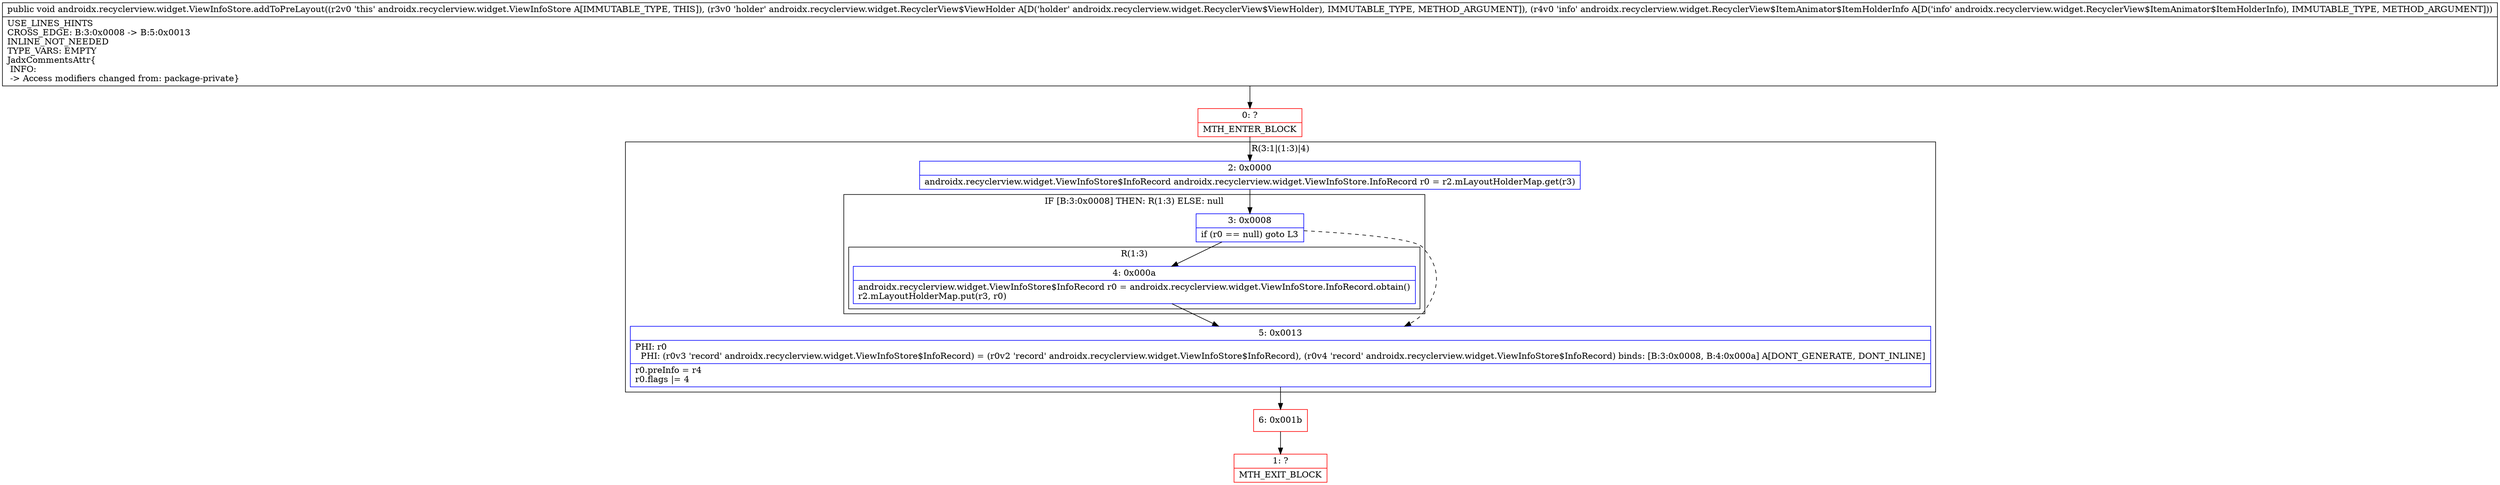 digraph "CFG forandroidx.recyclerview.widget.ViewInfoStore.addToPreLayout(Landroidx\/recyclerview\/widget\/RecyclerView$ViewHolder;Landroidx\/recyclerview\/widget\/RecyclerView$ItemAnimator$ItemHolderInfo;)V" {
subgraph cluster_Region_1535320725 {
label = "R(3:1|(1:3)|4)";
node [shape=record,color=blue];
Node_2 [shape=record,label="{2\:\ 0x0000|androidx.recyclerview.widget.ViewInfoStore$InfoRecord androidx.recyclerview.widget.ViewInfoStore.InfoRecord r0 = r2.mLayoutHolderMap.get(r3)\l}"];
subgraph cluster_IfRegion_189972100 {
label = "IF [B:3:0x0008] THEN: R(1:3) ELSE: null";
node [shape=record,color=blue];
Node_3 [shape=record,label="{3\:\ 0x0008|if (r0 == null) goto L3\l}"];
subgraph cluster_Region_1590421627 {
label = "R(1:3)";
node [shape=record,color=blue];
Node_4 [shape=record,label="{4\:\ 0x000a|androidx.recyclerview.widget.ViewInfoStore$InfoRecord r0 = androidx.recyclerview.widget.ViewInfoStore.InfoRecord.obtain()\lr2.mLayoutHolderMap.put(r3, r0)\l}"];
}
}
Node_5 [shape=record,label="{5\:\ 0x0013|PHI: r0 \l  PHI: (r0v3 'record' androidx.recyclerview.widget.ViewInfoStore$InfoRecord) = (r0v2 'record' androidx.recyclerview.widget.ViewInfoStore$InfoRecord), (r0v4 'record' androidx.recyclerview.widget.ViewInfoStore$InfoRecord) binds: [B:3:0x0008, B:4:0x000a] A[DONT_GENERATE, DONT_INLINE]\l|r0.preInfo = r4\lr0.flags \|= 4\l}"];
}
Node_0 [shape=record,color=red,label="{0\:\ ?|MTH_ENTER_BLOCK\l}"];
Node_6 [shape=record,color=red,label="{6\:\ 0x001b}"];
Node_1 [shape=record,color=red,label="{1\:\ ?|MTH_EXIT_BLOCK\l}"];
MethodNode[shape=record,label="{public void androidx.recyclerview.widget.ViewInfoStore.addToPreLayout((r2v0 'this' androidx.recyclerview.widget.ViewInfoStore A[IMMUTABLE_TYPE, THIS]), (r3v0 'holder' androidx.recyclerview.widget.RecyclerView$ViewHolder A[D('holder' androidx.recyclerview.widget.RecyclerView$ViewHolder), IMMUTABLE_TYPE, METHOD_ARGUMENT]), (r4v0 'info' androidx.recyclerview.widget.RecyclerView$ItemAnimator$ItemHolderInfo A[D('info' androidx.recyclerview.widget.RecyclerView$ItemAnimator$ItemHolderInfo), IMMUTABLE_TYPE, METHOD_ARGUMENT]))  | USE_LINES_HINTS\lCROSS_EDGE: B:3:0x0008 \-\> B:5:0x0013\lINLINE_NOT_NEEDED\lTYPE_VARS: EMPTY\lJadxCommentsAttr\{\l INFO: \l \-\> Access modifiers changed from: package\-private\}\l}"];
MethodNode -> Node_0;Node_2 -> Node_3;
Node_3 -> Node_4;
Node_3 -> Node_5[style=dashed];
Node_4 -> Node_5;
Node_5 -> Node_6;
Node_0 -> Node_2;
Node_6 -> Node_1;
}

